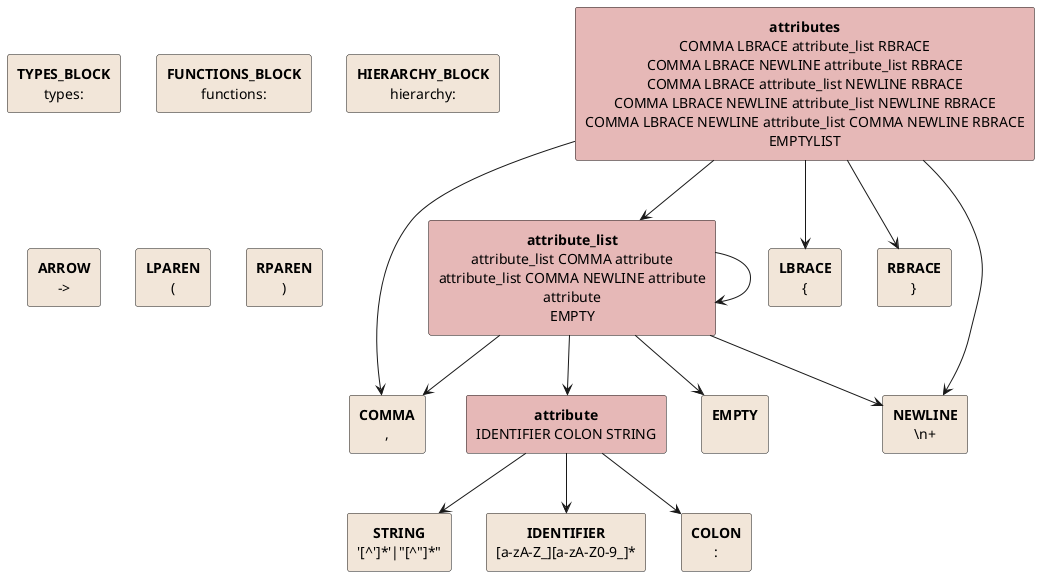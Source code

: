 @startuml
skinparam defaultTextAlignment center

rectangle "**TYPES_BLOCK**\ntypes:" as TYPES_BLOCK #F2E6D9
rectangle "**FUNCTIONS_BLOCK**\nfunctions:" as FUNCTIONS_BLOCK #F2E6D9
rectangle "**HIERARCHY_BLOCK**\nhierarchy:" as HIERARCHY_BLOCK #F2E6D9
rectangle "**STRING**\n'[^']*'|"[^"]*"" as STRING #F2E6D9
rectangle "**IDENTIFIER**\n[a-zA-Z_][a-zA-Z0-9_]*" as IDENTIFIER #F2E6D9
rectangle "**LBRACE**\n{" as LBRACE #F2E6D9
rectangle "**RBRACE**\n}" as RBRACE #F2E6D9
rectangle "**COLON**\n:" as COLON #F2E6D9
rectangle "**COMMA**\n," as COMMA #F2E6D9
rectangle "**ARROW**\n->" as ARROW #F2E6D9
rectangle "**LPAREN**\n(" as LPAREN #F2E6D9
rectangle "**RPAREN**\n)" as RPAREN #F2E6D9
rectangle "**NEWLINE**\n\\n+" as NEWLINE #F2E6D9
rectangle "**EMPTY**\n" as EMPTY #F2E6D9

rectangle "**attributes**\nCOMMA LBRACE attribute_list RBRACE\nCOMMA LBRACE NEWLINE attribute_list RBRACE\nCOMMA LBRACE attribute_list NEWLINE RBRACE\nCOMMA LBRACE NEWLINE attribute_list NEWLINE RBRACE\nCOMMA LBRACE NEWLINE attribute_list COMMA NEWLINE RBRACE\nEMPTYLIST" as attributes #E6B8B7
rectangle "**attribute_list**\nattribute_list COMMA attribute\nattribute_list COMMA NEWLINE attribute\nattribute\nEMPTY" as attribute_list #E6B8B7
rectangle "**attribute**\nIDENTIFIER COLON STRING" as attribute #E6B8B7


attributes --> COMMA
attributes --> LBRACE
attributes --> attribute_list
attributes --> RBRACE
attributes --> NEWLINE

attribute_list --> attribute_list
attribute_list --> COMMA
attribute_list --> attribute
attribute_list --> NEWLINE
attribute_list --> EMPTY

attribute --> IDENTIFIER
attribute --> COLON
attribute --> STRING
@enduml
